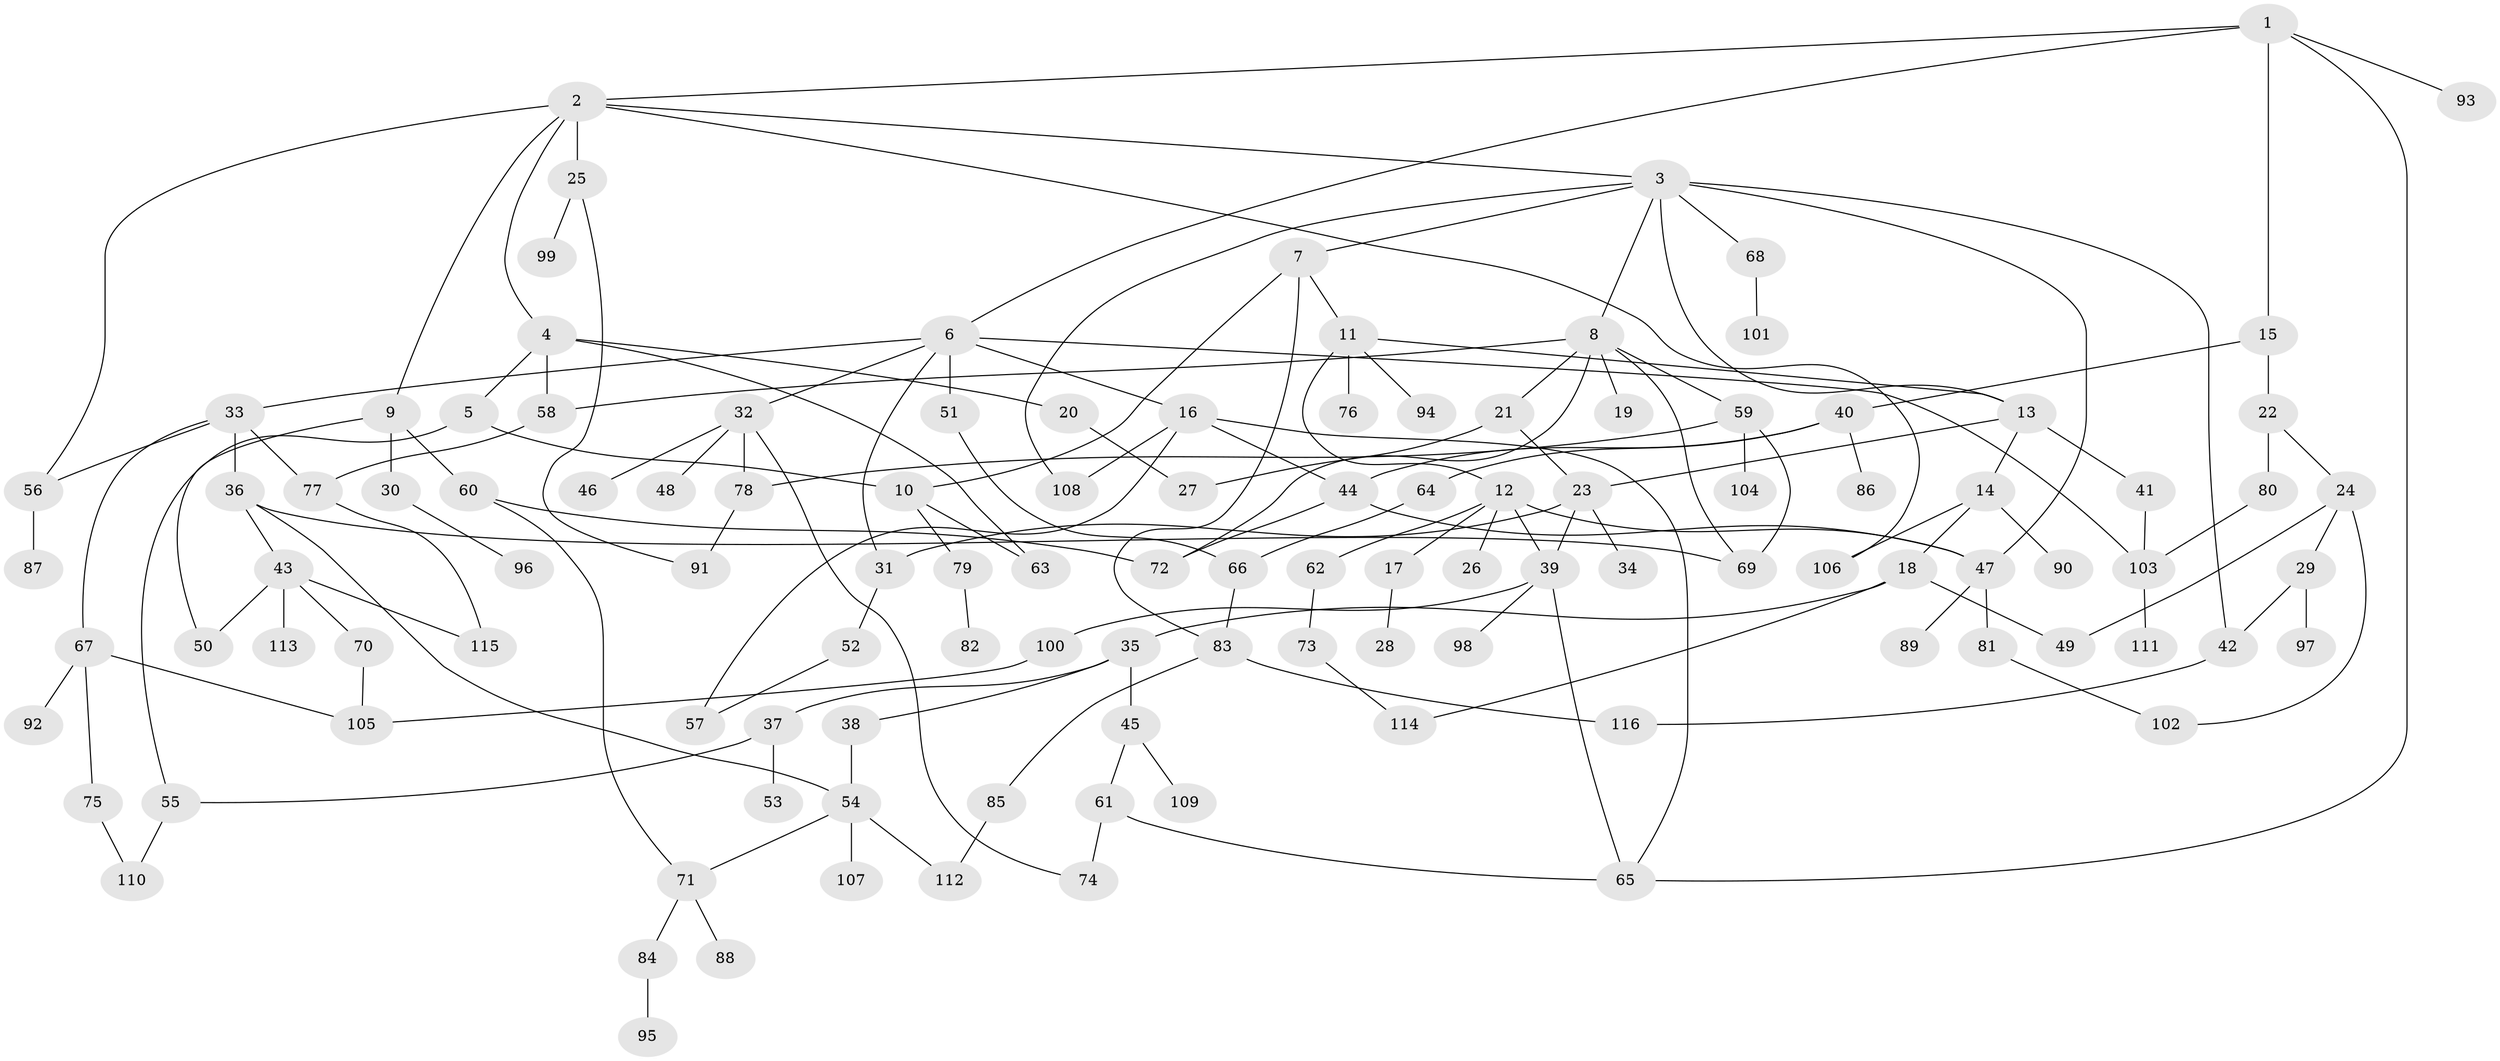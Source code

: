 // Generated by graph-tools (version 1.1) at 2025/42/03/09/25 04:42:49]
// undirected, 116 vertices, 159 edges
graph export_dot {
graph [start="1"]
  node [color=gray90,style=filled];
  1;
  2;
  3;
  4;
  5;
  6;
  7;
  8;
  9;
  10;
  11;
  12;
  13;
  14;
  15;
  16;
  17;
  18;
  19;
  20;
  21;
  22;
  23;
  24;
  25;
  26;
  27;
  28;
  29;
  30;
  31;
  32;
  33;
  34;
  35;
  36;
  37;
  38;
  39;
  40;
  41;
  42;
  43;
  44;
  45;
  46;
  47;
  48;
  49;
  50;
  51;
  52;
  53;
  54;
  55;
  56;
  57;
  58;
  59;
  60;
  61;
  62;
  63;
  64;
  65;
  66;
  67;
  68;
  69;
  70;
  71;
  72;
  73;
  74;
  75;
  76;
  77;
  78;
  79;
  80;
  81;
  82;
  83;
  84;
  85;
  86;
  87;
  88;
  89;
  90;
  91;
  92;
  93;
  94;
  95;
  96;
  97;
  98;
  99;
  100;
  101;
  102;
  103;
  104;
  105;
  106;
  107;
  108;
  109;
  110;
  111;
  112;
  113;
  114;
  115;
  116;
  1 -- 2;
  1 -- 6;
  1 -- 15;
  1 -- 93;
  1 -- 65;
  2 -- 3;
  2 -- 4;
  2 -- 9;
  2 -- 25;
  2 -- 56;
  2 -- 106;
  3 -- 7;
  3 -- 8;
  3 -- 47;
  3 -- 68;
  3 -- 42;
  3 -- 13;
  3 -- 108;
  4 -- 5;
  4 -- 20;
  4 -- 63;
  4 -- 58;
  5 -- 10;
  5 -- 55;
  6 -- 16;
  6 -- 31;
  6 -- 32;
  6 -- 33;
  6 -- 51;
  6 -- 103;
  7 -- 11;
  7 -- 83;
  7 -- 10;
  8 -- 19;
  8 -- 21;
  8 -- 58;
  8 -- 59;
  8 -- 69;
  8 -- 72;
  9 -- 30;
  9 -- 60;
  9 -- 50;
  10 -- 79;
  10 -- 63;
  11 -- 12;
  11 -- 13;
  11 -- 76;
  11 -- 94;
  12 -- 17;
  12 -- 26;
  12 -- 39;
  12 -- 62;
  12 -- 47;
  13 -- 14;
  13 -- 23;
  13 -- 41;
  14 -- 18;
  14 -- 90;
  14 -- 106;
  15 -- 22;
  15 -- 40;
  16 -- 57;
  16 -- 108;
  16 -- 44;
  16 -- 65;
  17 -- 28;
  18 -- 35;
  18 -- 49;
  18 -- 114;
  20 -- 27;
  21 -- 27;
  21 -- 23;
  22 -- 24;
  22 -- 80;
  23 -- 34;
  23 -- 31;
  23 -- 39;
  24 -- 29;
  24 -- 102;
  24 -- 49;
  25 -- 91;
  25 -- 99;
  29 -- 42;
  29 -- 97;
  30 -- 96;
  31 -- 52;
  32 -- 46;
  32 -- 48;
  32 -- 78;
  32 -- 74;
  33 -- 36;
  33 -- 67;
  33 -- 77;
  33 -- 56;
  35 -- 37;
  35 -- 38;
  35 -- 45;
  36 -- 43;
  36 -- 54;
  36 -- 69;
  37 -- 53;
  37 -- 55;
  38 -- 54;
  39 -- 98;
  39 -- 100;
  39 -- 65;
  40 -- 44;
  40 -- 64;
  40 -- 86;
  41 -- 103;
  42 -- 116;
  43 -- 50;
  43 -- 70;
  43 -- 113;
  43 -- 115;
  44 -- 72;
  44 -- 47;
  45 -- 61;
  45 -- 109;
  47 -- 81;
  47 -- 89;
  51 -- 66;
  52 -- 57;
  54 -- 71;
  54 -- 107;
  54 -- 112;
  55 -- 110;
  56 -- 87;
  58 -- 77;
  59 -- 104;
  59 -- 78;
  59 -- 69;
  60 -- 72;
  60 -- 71;
  61 -- 65;
  61 -- 74;
  62 -- 73;
  64 -- 66;
  66 -- 83;
  67 -- 75;
  67 -- 92;
  67 -- 105;
  68 -- 101;
  70 -- 105;
  71 -- 84;
  71 -- 88;
  73 -- 114;
  75 -- 110;
  77 -- 115;
  78 -- 91;
  79 -- 82;
  80 -- 103;
  81 -- 102;
  83 -- 85;
  83 -- 116;
  84 -- 95;
  85 -- 112;
  100 -- 105;
  103 -- 111;
}

